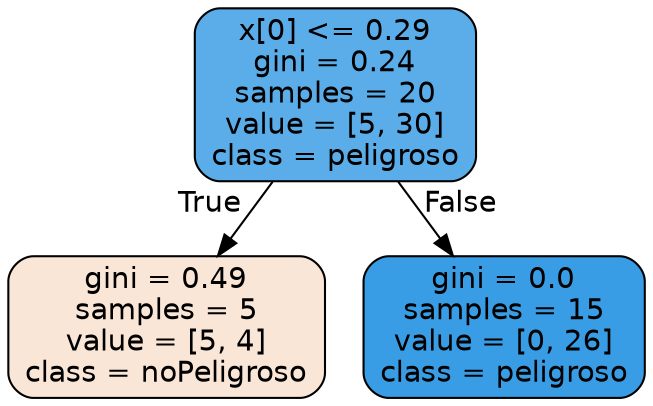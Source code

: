 digraph Tree {
node [shape=box, style="filled, rounded", color="black", fontname="helvetica"] ;
edge [fontname="helvetica"] ;
0 [label="x[0] <= 0.29\ngini = 0.24\nsamples = 20\nvalue = [5, 30]\nclass = peligroso", fillcolor="#5aade9"] ;
1 [label="gini = 0.49\nsamples = 5\nvalue = [5, 4]\nclass = noPeligroso", fillcolor="#fae6d7"] ;
0 -> 1 [labeldistance=2.5, labelangle=45, headlabel="True"] ;
2 [label="gini = 0.0\nsamples = 15\nvalue = [0, 26]\nclass = peligroso", fillcolor="#399de5"] ;
0 -> 2 [labeldistance=2.5, labelangle=-45, headlabel="False"] ;
}